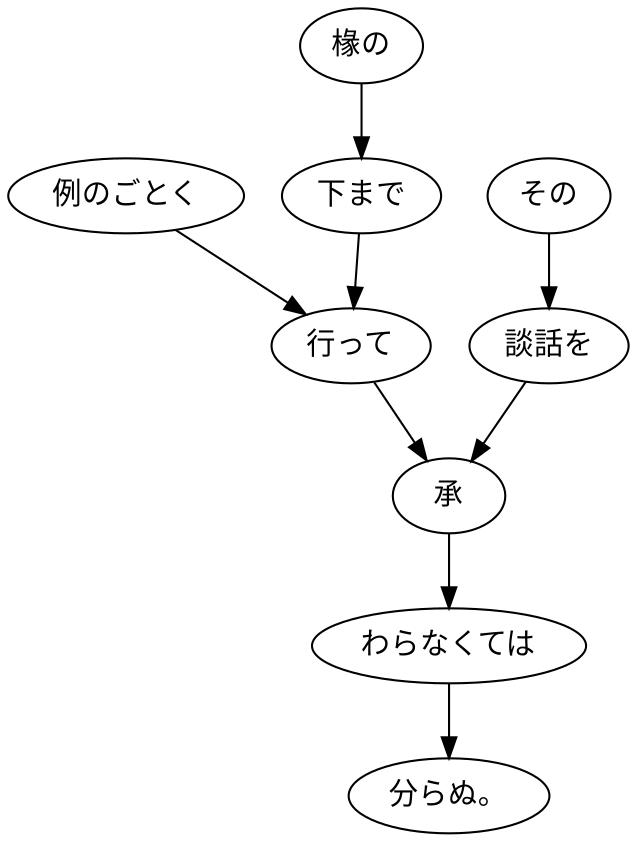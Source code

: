 digraph graph2100 {
	node0 [label="例のごとく"];
	node1 [label="椽の"];
	node2 [label="下まで"];
	node3 [label="行って"];
	node4 [label="その"];
	node5 [label="談話を"];
	node6 [label="承"];
	node7 [label="わらなくては"];
	node8 [label="分らぬ。"];
	node0 -> node3;
	node1 -> node2;
	node2 -> node3;
	node3 -> node6;
	node4 -> node5;
	node5 -> node6;
	node6 -> node7;
	node7 -> node8;
}
